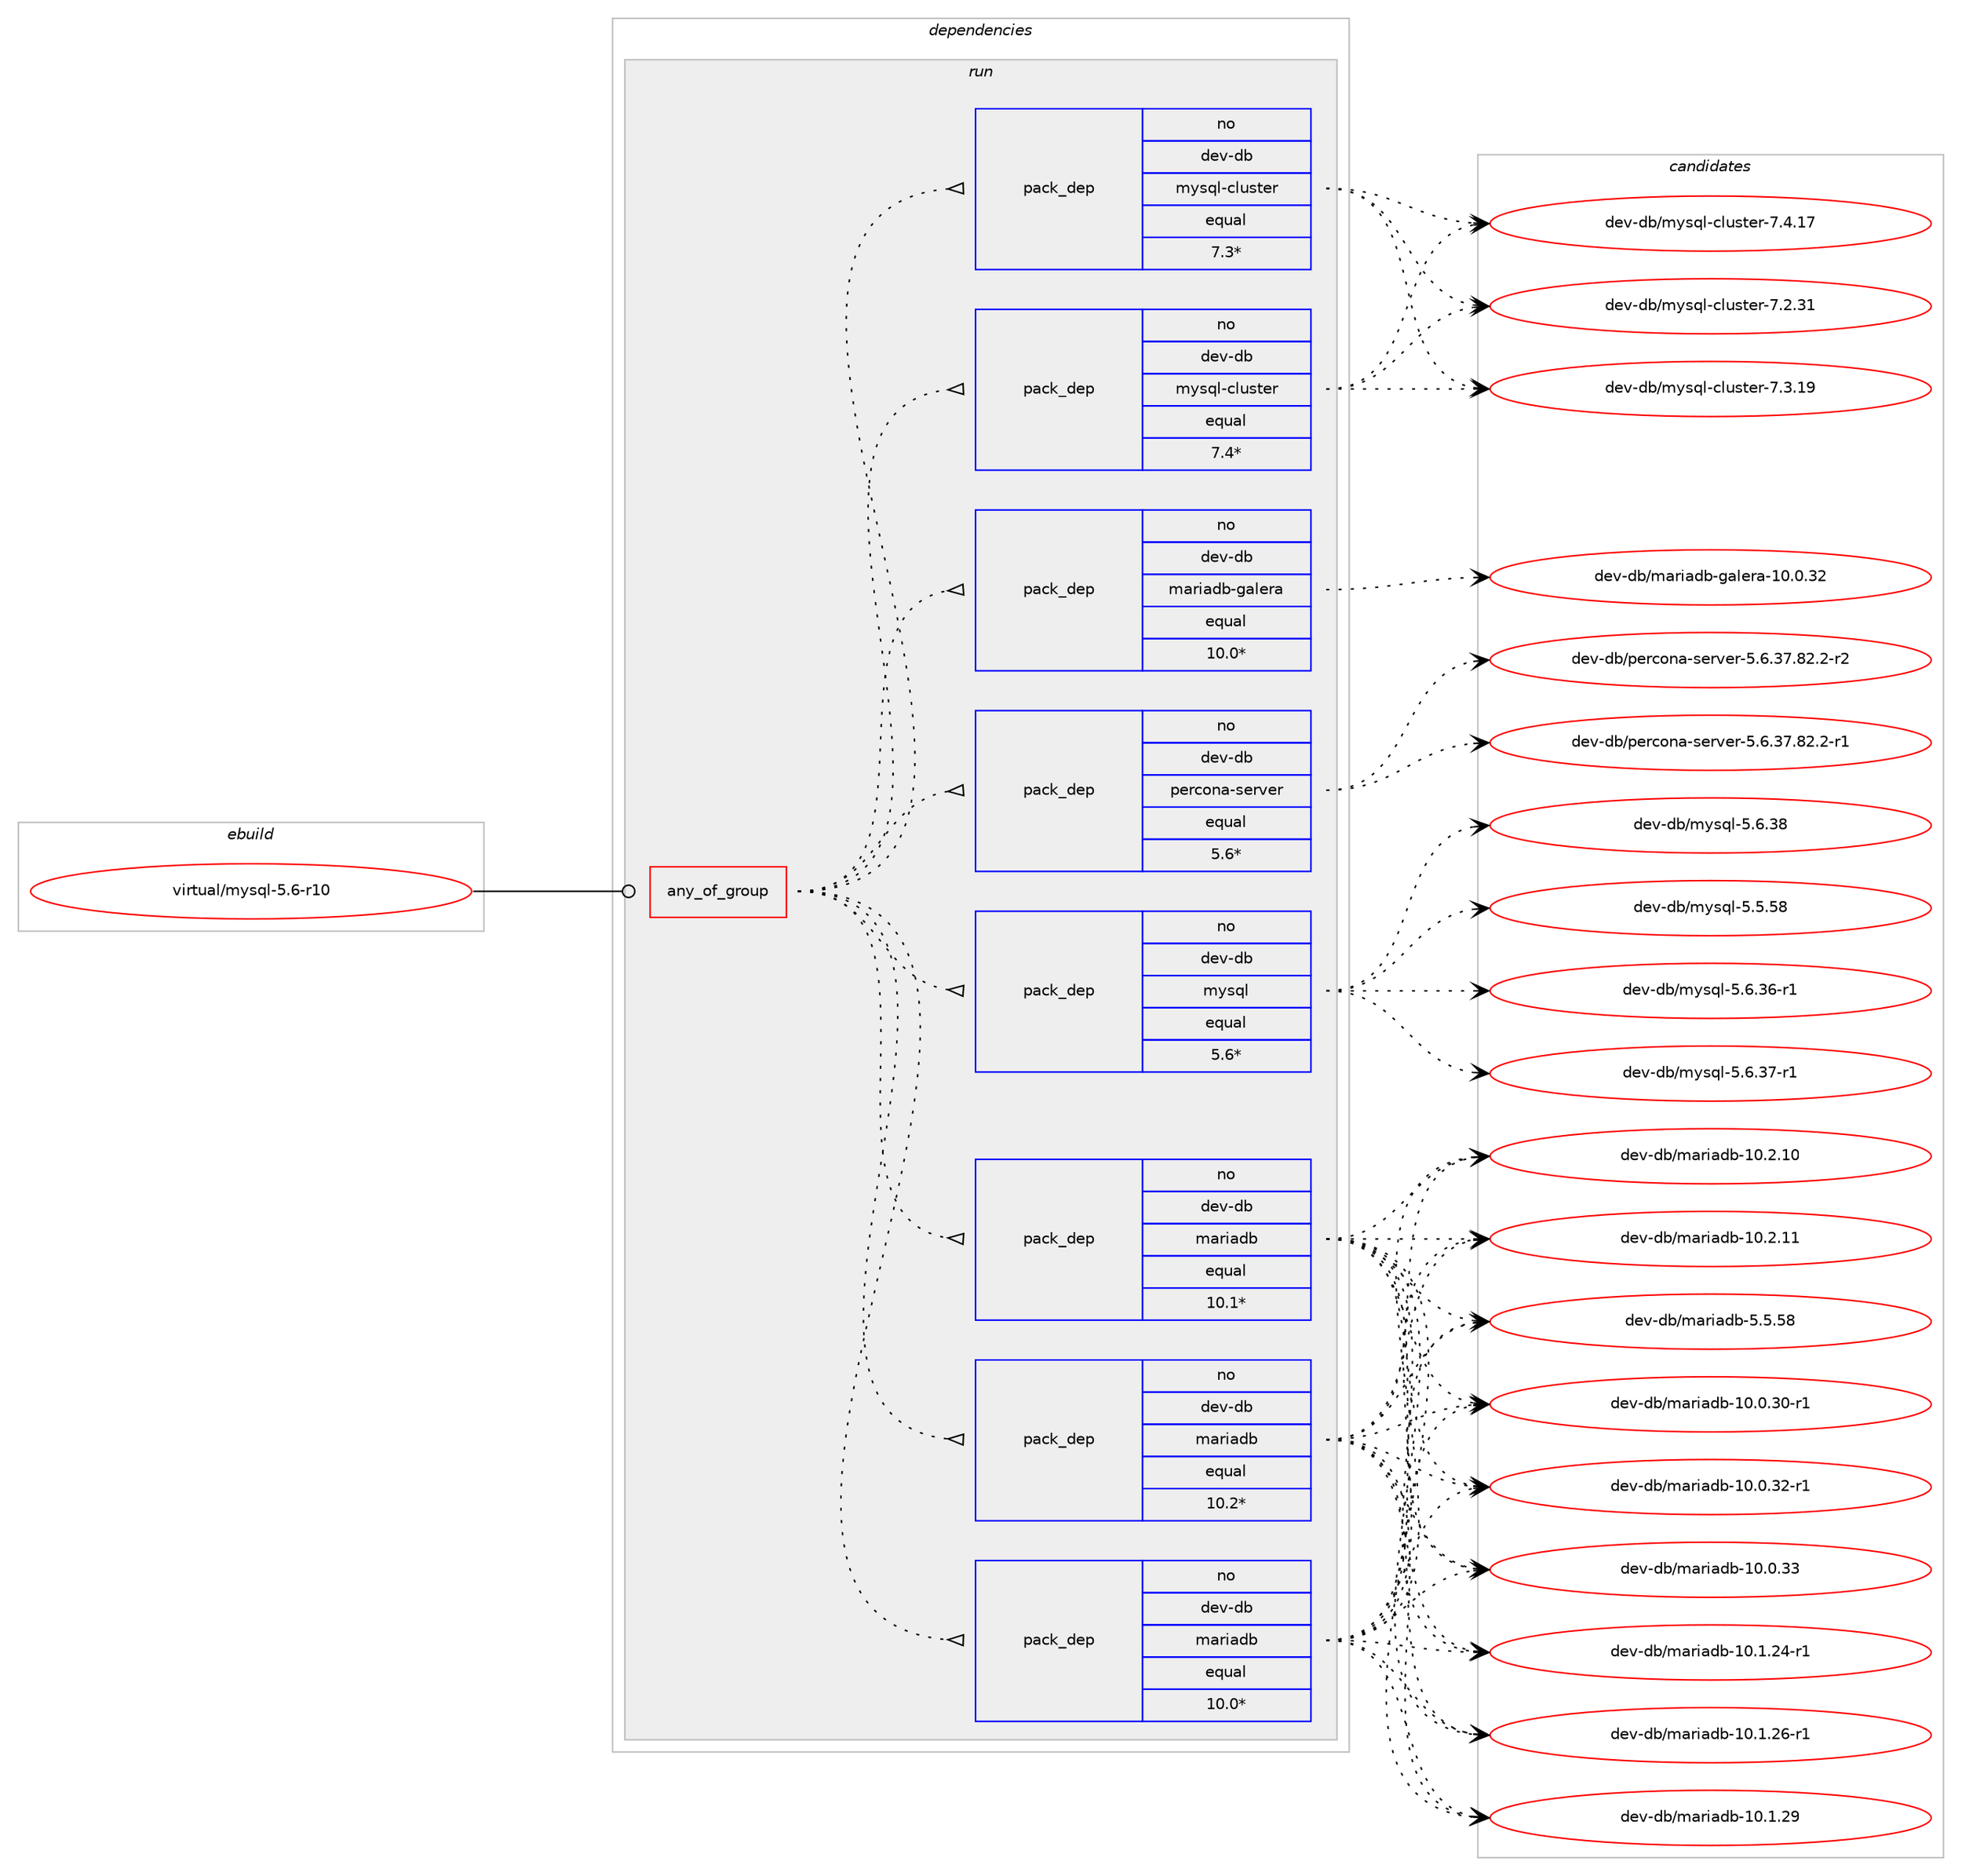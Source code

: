 digraph prolog {

# *************
# Graph options
# *************

newrank=true;
concentrate=true;
compound=true;
graph [rankdir=LR,fontname=Helvetica,fontsize=10,ranksep=1.5];#, ranksep=2.5, nodesep=0.2];
edge  [arrowhead=vee];
node  [fontname=Helvetica,fontsize=10];

# **********
# The ebuild
# **********

subgraph cluster_leftcol {
color=gray;
rank=same;
label=<<i>ebuild</i>>;
id [label="virtual/mysql-5.6-r10", color=red, width=4, href="../virtual/mysql-5.6-r10.svg"];
}

# ****************
# The dependencies
# ****************

subgraph cluster_midcol {
color=gray;
label=<<i>dependencies</i>>;
subgraph cluster_compile {
fillcolor="#eeeeee";
style=filled;
label=<<i>compile</i>>;
}
subgraph cluster_compileandrun {
fillcolor="#eeeeee";
style=filled;
label=<<i>compile and run</i>>;
}
subgraph cluster_run {
fillcolor="#eeeeee";
style=filled;
label=<<i>run</i>>;
subgraph any8 {
dependency3715 [label=<<TABLE BORDER="0" CELLBORDER="1" CELLSPACING="0" CELLPADDING="4"><TR><TD CELLPADDING="10">any_of_group</TD></TR></TABLE>>, shape=none, color=red];subgraph pack3482 {
dependency3716 [label=<<TABLE BORDER="0" CELLBORDER="1" CELLSPACING="0" CELLPADDING="4" WIDTH="220"><TR><TD ROWSPAN="6" CELLPADDING="30">pack_dep</TD></TR><TR><TD WIDTH="110">no</TD></TR><TR><TD>dev-db</TD></TR><TR><TD>mariadb</TD></TR><TR><TD>equal</TD></TR><TR><TD>10.2*</TD></TR></TABLE>>, shape=none, color=blue];
}
dependency3715:e -> dependency3716:w [weight=20,style="dotted",arrowhead="oinv"];
subgraph pack3483 {
dependency3717 [label=<<TABLE BORDER="0" CELLBORDER="1" CELLSPACING="0" CELLPADDING="4" WIDTH="220"><TR><TD ROWSPAN="6" CELLPADDING="30">pack_dep</TD></TR><TR><TD WIDTH="110">no</TD></TR><TR><TD>dev-db</TD></TR><TR><TD>mariadb</TD></TR><TR><TD>equal</TD></TR><TR><TD>10.1*</TD></TR></TABLE>>, shape=none, color=blue];
}
dependency3715:e -> dependency3717:w [weight=20,style="dotted",arrowhead="oinv"];
subgraph pack3484 {
dependency3718 [label=<<TABLE BORDER="0" CELLBORDER="1" CELLSPACING="0" CELLPADDING="4" WIDTH="220"><TR><TD ROWSPAN="6" CELLPADDING="30">pack_dep</TD></TR><TR><TD WIDTH="110">no</TD></TR><TR><TD>dev-db</TD></TR><TR><TD>mariadb</TD></TR><TR><TD>equal</TD></TR><TR><TD>10.0*</TD></TR></TABLE>>, shape=none, color=blue];
}
dependency3715:e -> dependency3718:w [weight=20,style="dotted",arrowhead="oinv"];
subgraph pack3485 {
dependency3719 [label=<<TABLE BORDER="0" CELLBORDER="1" CELLSPACING="0" CELLPADDING="4" WIDTH="220"><TR><TD ROWSPAN="6" CELLPADDING="30">pack_dep</TD></TR><TR><TD WIDTH="110">no</TD></TR><TR><TD>dev-db</TD></TR><TR><TD>mysql</TD></TR><TR><TD>equal</TD></TR><TR><TD>5.6*</TD></TR></TABLE>>, shape=none, color=blue];
}
dependency3715:e -> dependency3719:w [weight=20,style="dotted",arrowhead="oinv"];
subgraph pack3486 {
dependency3720 [label=<<TABLE BORDER="0" CELLBORDER="1" CELLSPACING="0" CELLPADDING="4" WIDTH="220"><TR><TD ROWSPAN="6" CELLPADDING="30">pack_dep</TD></TR><TR><TD WIDTH="110">no</TD></TR><TR><TD>dev-db</TD></TR><TR><TD>percona-server</TD></TR><TR><TD>equal</TD></TR><TR><TD>5.6*</TD></TR></TABLE>>, shape=none, color=blue];
}
dependency3715:e -> dependency3720:w [weight=20,style="dotted",arrowhead="oinv"];
subgraph pack3487 {
dependency3721 [label=<<TABLE BORDER="0" CELLBORDER="1" CELLSPACING="0" CELLPADDING="4" WIDTH="220"><TR><TD ROWSPAN="6" CELLPADDING="30">pack_dep</TD></TR><TR><TD WIDTH="110">no</TD></TR><TR><TD>dev-db</TD></TR><TR><TD>mariadb-galera</TD></TR><TR><TD>equal</TD></TR><TR><TD>10.0*</TD></TR></TABLE>>, shape=none, color=blue];
}
dependency3715:e -> dependency3721:w [weight=20,style="dotted",arrowhead="oinv"];
subgraph pack3488 {
dependency3722 [label=<<TABLE BORDER="0" CELLBORDER="1" CELLSPACING="0" CELLPADDING="4" WIDTH="220"><TR><TD ROWSPAN="6" CELLPADDING="30">pack_dep</TD></TR><TR><TD WIDTH="110">no</TD></TR><TR><TD>dev-db</TD></TR><TR><TD>mysql-cluster</TD></TR><TR><TD>equal</TD></TR><TR><TD>7.4*</TD></TR></TABLE>>, shape=none, color=blue];
}
dependency3715:e -> dependency3722:w [weight=20,style="dotted",arrowhead="oinv"];
subgraph pack3489 {
dependency3723 [label=<<TABLE BORDER="0" CELLBORDER="1" CELLSPACING="0" CELLPADDING="4" WIDTH="220"><TR><TD ROWSPAN="6" CELLPADDING="30">pack_dep</TD></TR><TR><TD WIDTH="110">no</TD></TR><TR><TD>dev-db</TD></TR><TR><TD>mysql-cluster</TD></TR><TR><TD>equal</TD></TR><TR><TD>7.3*</TD></TR></TABLE>>, shape=none, color=blue];
}
dependency3715:e -> dependency3723:w [weight=20,style="dotted",arrowhead="oinv"];
}
id:e -> dependency3715:w [weight=20,style="solid",arrowhead="odot"];
}
}

# **************
# The candidates
# **************

subgraph cluster_choices {
rank=same;
color=gray;
label=<<i>candidates</i>>;

subgraph choice3482 {
color=black;
nodesep=1;
choice10010111845100984710997114105971009845494846484651484511449 [label="dev-db/mariadb-10.0.30-r1", color=red, width=4,href="../dev-db/mariadb-10.0.30-r1.svg"];
choice10010111845100984710997114105971009845494846484651504511449 [label="dev-db/mariadb-10.0.32-r1", color=red, width=4,href="../dev-db/mariadb-10.0.32-r1.svg"];
choice1001011184510098471099711410597100984549484648465151 [label="dev-db/mariadb-10.0.33", color=red, width=4,href="../dev-db/mariadb-10.0.33.svg"];
choice10010111845100984710997114105971009845494846494650524511449 [label="dev-db/mariadb-10.1.24-r1", color=red, width=4,href="../dev-db/mariadb-10.1.24-r1.svg"];
choice10010111845100984710997114105971009845494846494650544511449 [label="dev-db/mariadb-10.1.26-r1", color=red, width=4,href="../dev-db/mariadb-10.1.26-r1.svg"];
choice1001011184510098471099711410597100984549484649465057 [label="dev-db/mariadb-10.1.29", color=red, width=4,href="../dev-db/mariadb-10.1.29.svg"];
choice1001011184510098471099711410597100984549484650464948 [label="dev-db/mariadb-10.2.10", color=red, width=4,href="../dev-db/mariadb-10.2.10.svg"];
choice1001011184510098471099711410597100984549484650464949 [label="dev-db/mariadb-10.2.11", color=red, width=4,href="../dev-db/mariadb-10.2.11.svg"];
choice10010111845100984710997114105971009845534653465356 [label="dev-db/mariadb-5.5.58", color=red, width=4,href="../dev-db/mariadb-5.5.58.svg"];
dependency3716:e -> choice10010111845100984710997114105971009845494846484651484511449:w [style=dotted,weight="100"];
dependency3716:e -> choice10010111845100984710997114105971009845494846484651504511449:w [style=dotted,weight="100"];
dependency3716:e -> choice1001011184510098471099711410597100984549484648465151:w [style=dotted,weight="100"];
dependency3716:e -> choice10010111845100984710997114105971009845494846494650524511449:w [style=dotted,weight="100"];
dependency3716:e -> choice10010111845100984710997114105971009845494846494650544511449:w [style=dotted,weight="100"];
dependency3716:e -> choice1001011184510098471099711410597100984549484649465057:w [style=dotted,weight="100"];
dependency3716:e -> choice1001011184510098471099711410597100984549484650464948:w [style=dotted,weight="100"];
dependency3716:e -> choice1001011184510098471099711410597100984549484650464949:w [style=dotted,weight="100"];
dependency3716:e -> choice10010111845100984710997114105971009845534653465356:w [style=dotted,weight="100"];
}
subgraph choice3483 {
color=black;
nodesep=1;
choice10010111845100984710997114105971009845494846484651484511449 [label="dev-db/mariadb-10.0.30-r1", color=red, width=4,href="../dev-db/mariadb-10.0.30-r1.svg"];
choice10010111845100984710997114105971009845494846484651504511449 [label="dev-db/mariadb-10.0.32-r1", color=red, width=4,href="../dev-db/mariadb-10.0.32-r1.svg"];
choice1001011184510098471099711410597100984549484648465151 [label="dev-db/mariadb-10.0.33", color=red, width=4,href="../dev-db/mariadb-10.0.33.svg"];
choice10010111845100984710997114105971009845494846494650524511449 [label="dev-db/mariadb-10.1.24-r1", color=red, width=4,href="../dev-db/mariadb-10.1.24-r1.svg"];
choice10010111845100984710997114105971009845494846494650544511449 [label="dev-db/mariadb-10.1.26-r1", color=red, width=4,href="../dev-db/mariadb-10.1.26-r1.svg"];
choice1001011184510098471099711410597100984549484649465057 [label="dev-db/mariadb-10.1.29", color=red, width=4,href="../dev-db/mariadb-10.1.29.svg"];
choice1001011184510098471099711410597100984549484650464948 [label="dev-db/mariadb-10.2.10", color=red, width=4,href="../dev-db/mariadb-10.2.10.svg"];
choice1001011184510098471099711410597100984549484650464949 [label="dev-db/mariadb-10.2.11", color=red, width=4,href="../dev-db/mariadb-10.2.11.svg"];
choice10010111845100984710997114105971009845534653465356 [label="dev-db/mariadb-5.5.58", color=red, width=4,href="../dev-db/mariadb-5.5.58.svg"];
dependency3717:e -> choice10010111845100984710997114105971009845494846484651484511449:w [style=dotted,weight="100"];
dependency3717:e -> choice10010111845100984710997114105971009845494846484651504511449:w [style=dotted,weight="100"];
dependency3717:e -> choice1001011184510098471099711410597100984549484648465151:w [style=dotted,weight="100"];
dependency3717:e -> choice10010111845100984710997114105971009845494846494650524511449:w [style=dotted,weight="100"];
dependency3717:e -> choice10010111845100984710997114105971009845494846494650544511449:w [style=dotted,weight="100"];
dependency3717:e -> choice1001011184510098471099711410597100984549484649465057:w [style=dotted,weight="100"];
dependency3717:e -> choice1001011184510098471099711410597100984549484650464948:w [style=dotted,weight="100"];
dependency3717:e -> choice1001011184510098471099711410597100984549484650464949:w [style=dotted,weight="100"];
dependency3717:e -> choice10010111845100984710997114105971009845534653465356:w [style=dotted,weight="100"];
}
subgraph choice3484 {
color=black;
nodesep=1;
choice10010111845100984710997114105971009845494846484651484511449 [label="dev-db/mariadb-10.0.30-r1", color=red, width=4,href="../dev-db/mariadb-10.0.30-r1.svg"];
choice10010111845100984710997114105971009845494846484651504511449 [label="dev-db/mariadb-10.0.32-r1", color=red, width=4,href="../dev-db/mariadb-10.0.32-r1.svg"];
choice1001011184510098471099711410597100984549484648465151 [label="dev-db/mariadb-10.0.33", color=red, width=4,href="../dev-db/mariadb-10.0.33.svg"];
choice10010111845100984710997114105971009845494846494650524511449 [label="dev-db/mariadb-10.1.24-r1", color=red, width=4,href="../dev-db/mariadb-10.1.24-r1.svg"];
choice10010111845100984710997114105971009845494846494650544511449 [label="dev-db/mariadb-10.1.26-r1", color=red, width=4,href="../dev-db/mariadb-10.1.26-r1.svg"];
choice1001011184510098471099711410597100984549484649465057 [label="dev-db/mariadb-10.1.29", color=red, width=4,href="../dev-db/mariadb-10.1.29.svg"];
choice1001011184510098471099711410597100984549484650464948 [label="dev-db/mariadb-10.2.10", color=red, width=4,href="../dev-db/mariadb-10.2.10.svg"];
choice1001011184510098471099711410597100984549484650464949 [label="dev-db/mariadb-10.2.11", color=red, width=4,href="../dev-db/mariadb-10.2.11.svg"];
choice10010111845100984710997114105971009845534653465356 [label="dev-db/mariadb-5.5.58", color=red, width=4,href="../dev-db/mariadb-5.5.58.svg"];
dependency3718:e -> choice10010111845100984710997114105971009845494846484651484511449:w [style=dotted,weight="100"];
dependency3718:e -> choice10010111845100984710997114105971009845494846484651504511449:w [style=dotted,weight="100"];
dependency3718:e -> choice1001011184510098471099711410597100984549484648465151:w [style=dotted,weight="100"];
dependency3718:e -> choice10010111845100984710997114105971009845494846494650524511449:w [style=dotted,weight="100"];
dependency3718:e -> choice10010111845100984710997114105971009845494846494650544511449:w [style=dotted,weight="100"];
dependency3718:e -> choice1001011184510098471099711410597100984549484649465057:w [style=dotted,weight="100"];
dependency3718:e -> choice1001011184510098471099711410597100984549484650464948:w [style=dotted,weight="100"];
dependency3718:e -> choice1001011184510098471099711410597100984549484650464949:w [style=dotted,weight="100"];
dependency3718:e -> choice10010111845100984710997114105971009845534653465356:w [style=dotted,weight="100"];
}
subgraph choice3485 {
color=black;
nodesep=1;
choice10010111845100984710912111511310845534653465356 [label="dev-db/mysql-5.5.58", color=red, width=4,href="../dev-db/mysql-5.5.58.svg"];
choice100101118451009847109121115113108455346544651544511449 [label="dev-db/mysql-5.6.36-r1", color=red, width=4,href="../dev-db/mysql-5.6.36-r1.svg"];
choice100101118451009847109121115113108455346544651554511449 [label="dev-db/mysql-5.6.37-r1", color=red, width=4,href="../dev-db/mysql-5.6.37-r1.svg"];
choice10010111845100984710912111511310845534654465156 [label="dev-db/mysql-5.6.38", color=red, width=4,href="../dev-db/mysql-5.6.38.svg"];
dependency3719:e -> choice10010111845100984710912111511310845534653465356:w [style=dotted,weight="100"];
dependency3719:e -> choice100101118451009847109121115113108455346544651544511449:w [style=dotted,weight="100"];
dependency3719:e -> choice100101118451009847109121115113108455346544651554511449:w [style=dotted,weight="100"];
dependency3719:e -> choice10010111845100984710912111511310845534654465156:w [style=dotted,weight="100"];
}
subgraph choice3486 {
color=black;
nodesep=1;
choice1001011184510098471121011149911111097451151011141181011144553465446515546565046504511449 [label="dev-db/percona-server-5.6.37.82.2-r1", color=red, width=4,href="../dev-db/percona-server-5.6.37.82.2-r1.svg"];
choice1001011184510098471121011149911111097451151011141181011144553465446515546565046504511450 [label="dev-db/percona-server-5.6.37.82.2-r2", color=red, width=4,href="../dev-db/percona-server-5.6.37.82.2-r2.svg"];
dependency3720:e -> choice1001011184510098471121011149911111097451151011141181011144553465446515546565046504511449:w [style=dotted,weight="100"];
dependency3720:e -> choice1001011184510098471121011149911111097451151011141181011144553465446515546565046504511450:w [style=dotted,weight="100"];
}
subgraph choice3487 {
color=black;
nodesep=1;
choice1001011184510098471099711410597100984510397108101114974549484648465150 [label="dev-db/mariadb-galera-10.0.32", color=red, width=4,href="../dev-db/mariadb-galera-10.0.32.svg"];
dependency3721:e -> choice1001011184510098471099711410597100984510397108101114974549484648465150:w [style=dotted,weight="100"];
}
subgraph choice3488 {
color=black;
nodesep=1;
choice100101118451009847109121115113108459910811711511610111445554650465149 [label="dev-db/mysql-cluster-7.2.31", color=red, width=4,href="../dev-db/mysql-cluster-7.2.31.svg"];
choice100101118451009847109121115113108459910811711511610111445554651464957 [label="dev-db/mysql-cluster-7.3.19", color=red, width=4,href="../dev-db/mysql-cluster-7.3.19.svg"];
choice100101118451009847109121115113108459910811711511610111445554652464955 [label="dev-db/mysql-cluster-7.4.17", color=red, width=4,href="../dev-db/mysql-cluster-7.4.17.svg"];
dependency3722:e -> choice100101118451009847109121115113108459910811711511610111445554650465149:w [style=dotted,weight="100"];
dependency3722:e -> choice100101118451009847109121115113108459910811711511610111445554651464957:w [style=dotted,weight="100"];
dependency3722:e -> choice100101118451009847109121115113108459910811711511610111445554652464955:w [style=dotted,weight="100"];
}
subgraph choice3489 {
color=black;
nodesep=1;
choice100101118451009847109121115113108459910811711511610111445554650465149 [label="dev-db/mysql-cluster-7.2.31", color=red, width=4,href="../dev-db/mysql-cluster-7.2.31.svg"];
choice100101118451009847109121115113108459910811711511610111445554651464957 [label="dev-db/mysql-cluster-7.3.19", color=red, width=4,href="../dev-db/mysql-cluster-7.3.19.svg"];
choice100101118451009847109121115113108459910811711511610111445554652464955 [label="dev-db/mysql-cluster-7.4.17", color=red, width=4,href="../dev-db/mysql-cluster-7.4.17.svg"];
dependency3723:e -> choice100101118451009847109121115113108459910811711511610111445554650465149:w [style=dotted,weight="100"];
dependency3723:e -> choice100101118451009847109121115113108459910811711511610111445554651464957:w [style=dotted,weight="100"];
dependency3723:e -> choice100101118451009847109121115113108459910811711511610111445554652464955:w [style=dotted,weight="100"];
}
}

}
